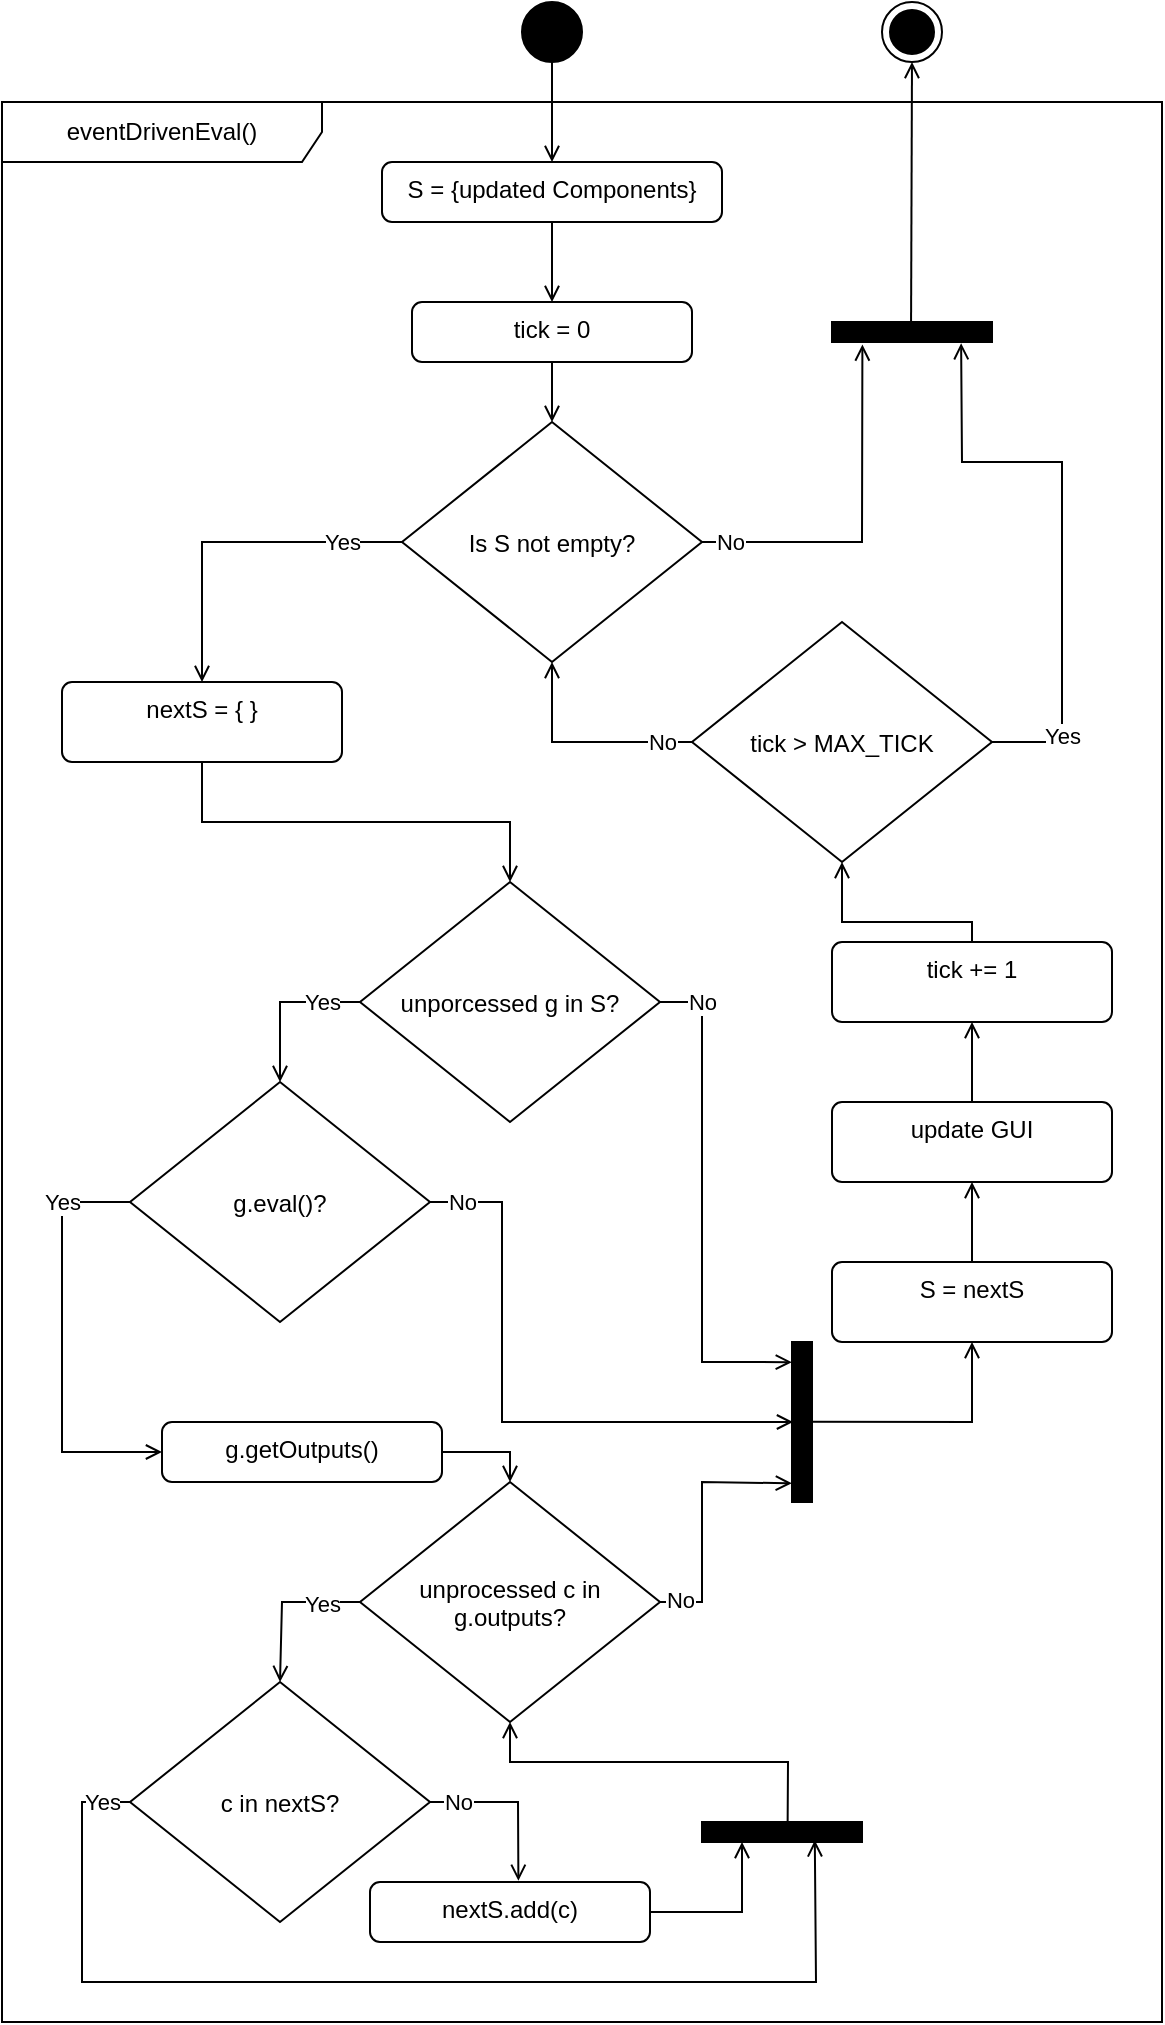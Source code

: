 <mxfile>
    <diagram id="LKC21VCkDNsD_C-C6OOP" name="Page-1">
        <mxGraphModel dx="956" dy="941" grid="1" gridSize="10" guides="1" tooltips="1" connect="1" arrows="1" fold="1" page="1" pageScale="1" pageWidth="850" pageHeight="1100" math="0" shadow="0">
            <root>
                <mxCell id="0"/>
                <mxCell id="1" parent="0"/>
                <mxCell id="3" value="" style="ellipse;html=1;fillColor=#000000;" parent="1" vertex="1">
                    <mxGeometry x="270" y="40" width="30" height="30" as="geometry"/>
                </mxCell>
                <mxCell id="4" value="" style="endArrow=open;html=1;rounded=0;align=center;verticalAlign=top;endFill=0;labelBackgroundColor=none;endSize=6;curved=0;" parent="1" source="3" target="5" edge="1">
                    <mxGeometry relative="1" as="geometry">
                        <mxPoint x="220" y="140" as="targetPoint"/>
                    </mxGeometry>
                </mxCell>
                <mxCell id="6" style="edgeStyle=none;html=1;exitX=0.5;exitY=1;exitDx=0;exitDy=0;endArrow=open;endFill=0;rounded=0;curved=0;" parent="1" source="5" target="7" edge="1">
                    <mxGeometry relative="1" as="geometry">
                        <mxPoint x="230" y="220" as="targetPoint"/>
                    </mxGeometry>
                </mxCell>
                <mxCell id="5" value="S = {updated Components}" style="html=1;align=center;verticalAlign=top;rounded=1;absoluteArcSize=1;arcSize=10;dashed=0;whiteSpace=wrap;" parent="1" vertex="1">
                    <mxGeometry x="200" y="120" width="170" height="30" as="geometry"/>
                </mxCell>
                <mxCell id="9" style="edgeStyle=none;html=1;exitX=0.5;exitY=1;exitDx=0;exitDy=0;entryX=0.5;entryY=0;entryDx=0;entryDy=0;endArrow=open;endFill=0;rounded=0;curved=0;" parent="1" source="7" target="8" edge="1">
                    <mxGeometry relative="1" as="geometry"/>
                </mxCell>
                <mxCell id="7" value="tick = 0" style="html=1;align=center;verticalAlign=top;rounded=1;absoluteArcSize=1;arcSize=10;dashed=0;whiteSpace=wrap;" parent="1" vertex="1">
                    <mxGeometry x="215" y="190" width="140" height="30" as="geometry"/>
                </mxCell>
                <mxCell id="11" style="edgeStyle=none;html=1;exitX=0;exitY=0.5;exitDx=0;exitDy=0;entryX=0.5;entryY=0;entryDx=0;entryDy=0;endArrow=open;endFill=0;rounded=0;curved=0;" parent="1" source="8" target="10" edge="1">
                    <mxGeometry relative="1" as="geometry">
                        <Array as="points">
                            <mxPoint x="110" y="310"/>
                        </Array>
                    </mxGeometry>
                </mxCell>
                <mxCell id="12" value="Yes" style="edgeLabel;html=1;align=center;verticalAlign=middle;resizable=0;points=[];" parent="11" vertex="1" connectable="0">
                    <mxGeometry relative="1" as="geometry">
                        <mxPoint x="55" as="offset"/>
                    </mxGeometry>
                </mxCell>
                <mxCell id="8" value="Is S not empty?" style="rhombus;" parent="1" vertex="1">
                    <mxGeometry x="210" y="250" width="150" height="120" as="geometry"/>
                </mxCell>
                <mxCell id="14" style="edgeStyle=none;html=1;exitX=0.5;exitY=1;exitDx=0;exitDy=0;entryX=0.5;entryY=0;entryDx=0;entryDy=0;endArrow=open;endFill=0;rounded=0;curved=0;" parent="1" source="10" target="13" edge="1">
                    <mxGeometry relative="1" as="geometry">
                        <Array as="points">
                            <mxPoint x="110" y="450"/>
                            <mxPoint x="264" y="450"/>
                        </Array>
                    </mxGeometry>
                </mxCell>
                <mxCell id="10" value="nextS = { }" style="html=1;align=center;verticalAlign=top;rounded=1;absoluteArcSize=1;arcSize=10;dashed=0;whiteSpace=wrap;" parent="1" vertex="1">
                    <mxGeometry x="40" y="380" width="140" height="40" as="geometry"/>
                </mxCell>
                <mxCell id="16" style="edgeStyle=none;html=1;exitX=0;exitY=0.5;exitDx=0;exitDy=0;entryX=0.5;entryY=0;entryDx=0;entryDy=0;endArrow=open;endFill=0;rounded=0;curved=0;" parent="1" source="13" target="15" edge="1">
                    <mxGeometry relative="1" as="geometry">
                        <Array as="points">
                            <mxPoint x="149" y="540"/>
                        </Array>
                    </mxGeometry>
                </mxCell>
                <mxCell id="17" value="Yes" style="edgeLabel;html=1;align=center;verticalAlign=middle;resizable=0;points=[];" parent="16" vertex="1" connectable="0">
                    <mxGeometry relative="1" as="geometry">
                        <mxPoint x="21" as="offset"/>
                    </mxGeometry>
                </mxCell>
                <mxCell id="13" value="unporcessed g in S?" style="rhombus;" parent="1" vertex="1">
                    <mxGeometry x="189" y="480" width="150" height="120" as="geometry"/>
                </mxCell>
                <mxCell id="19" style="edgeStyle=none;html=1;exitX=0;exitY=0.5;exitDx=0;exitDy=0;entryX=0;entryY=0.5;entryDx=0;entryDy=0;endArrow=open;endFill=0;rounded=0;curved=0;" parent="1" source="15" target="18" edge="1">
                    <mxGeometry relative="1" as="geometry">
                        <Array as="points">
                            <mxPoint x="40" y="640"/>
                            <mxPoint x="40" y="765"/>
                        </Array>
                    </mxGeometry>
                </mxCell>
                <mxCell id="20" value="Yes" style="edgeLabel;html=1;align=center;verticalAlign=middle;resizable=0;points=[];" parent="19" vertex="1" connectable="0">
                    <mxGeometry relative="1" as="geometry">
                        <mxPoint y="-71" as="offset"/>
                    </mxGeometry>
                </mxCell>
                <mxCell id="15" value="g.eval()?" style="rhombus;" parent="1" vertex="1">
                    <mxGeometry x="74" y="580" width="150" height="120" as="geometry"/>
                </mxCell>
                <mxCell id="66" style="edgeStyle=none;html=1;exitX=1;exitY=0.5;exitDx=0;exitDy=0;entryX=0.5;entryY=0;entryDx=0;entryDy=0;endArrow=open;endFill=0;rounded=0;curved=0;" parent="1" source="18" target="21" edge="1">
                    <mxGeometry relative="1" as="geometry">
                        <Array as="points">
                            <mxPoint x="264" y="765"/>
                        </Array>
                    </mxGeometry>
                </mxCell>
                <mxCell id="18" value="g.getOutputs()" style="html=1;align=center;verticalAlign=top;rounded=1;absoluteArcSize=1;arcSize=10;dashed=0;whiteSpace=wrap;" parent="1" vertex="1">
                    <mxGeometry x="90" y="750" width="140" height="30" as="geometry"/>
                </mxCell>
                <mxCell id="25" style="edgeStyle=none;html=1;exitX=0;exitY=0.5;exitDx=0;exitDy=0;entryX=0.5;entryY=0;entryDx=0;entryDy=0;endArrow=open;endFill=0;rounded=0;curved=0;" parent="1" source="21" target="24" edge="1">
                    <mxGeometry relative="1" as="geometry">
                        <Array as="points">
                            <mxPoint x="150" y="840"/>
                        </Array>
                    </mxGeometry>
                </mxCell>
                <mxCell id="26" value="Yes" style="edgeLabel;html=1;align=center;verticalAlign=middle;resizable=0;points=[];" parent="25" vertex="1" connectable="0">
                    <mxGeometry relative="1" as="geometry">
                        <mxPoint x="20" as="offset"/>
                    </mxGeometry>
                </mxCell>
                <mxCell id="21" value="unprocessed c in&#xa;g.outputs?" style="rhombus;" parent="1" vertex="1">
                    <mxGeometry x="189" y="780" width="150" height="120" as="geometry"/>
                </mxCell>
                <mxCell id="24" value="c in nextS?" style="rhombus;" parent="1" vertex="1">
                    <mxGeometry x="74" y="880" width="150" height="120" as="geometry"/>
                </mxCell>
                <mxCell id="29" value="" style="html=1;points=[];perimeter=orthogonalPerimeter;fillColor=strokeColor;direction=south;" parent="1" vertex="1">
                    <mxGeometry x="360" y="950" width="80" height="10" as="geometry"/>
                </mxCell>
                <mxCell id="30" style="edgeStyle=none;html=1;exitX=0.366;exitY=0.465;exitDx=0;exitDy=0;exitPerimeter=0;entryX=0.5;entryY=1;entryDx=0;entryDy=0;endArrow=open;endFill=0;rounded=0;curved=0;" parent="1" source="29" target="21" edge="1">
                    <mxGeometry relative="1" as="geometry">
                        <mxPoint x="290" y="950" as="targetPoint"/>
                        <Array as="points">
                            <mxPoint x="403" y="920"/>
                            <mxPoint x="264" y="920"/>
                        </Array>
                    </mxGeometry>
                </mxCell>
                <mxCell id="31" value="nextS.add(c)" style="html=1;align=center;verticalAlign=top;rounded=1;absoluteArcSize=1;arcSize=10;dashed=0;whiteSpace=wrap;" parent="1" vertex="1">
                    <mxGeometry x="194" y="980" width="140" height="30" as="geometry"/>
                </mxCell>
                <mxCell id="32" style="edgeStyle=none;html=1;exitX=1;exitY=0.5;exitDx=0;exitDy=0;entryX=0.53;entryY=-0.019;entryDx=0;entryDy=0;entryPerimeter=0;endArrow=open;endFill=0;rounded=0;curved=0;" parent="1" source="24" target="31" edge="1">
                    <mxGeometry relative="1" as="geometry">
                        <Array as="points">
                            <mxPoint x="268" y="940"/>
                        </Array>
                    </mxGeometry>
                </mxCell>
                <mxCell id="33" value="No" style="edgeLabel;html=1;align=center;verticalAlign=middle;resizable=0;points=[];" parent="32" vertex="1" connectable="0">
                    <mxGeometry relative="1" as="geometry">
                        <mxPoint x="-28" as="offset"/>
                    </mxGeometry>
                </mxCell>
                <mxCell id="34" style="edgeStyle=none;html=1;exitX=1;exitY=0.5;exitDx=0;exitDy=0;endArrow=open;endFill=0;rounded=0;curved=0;" parent="1" source="31" edge="1">
                    <mxGeometry relative="1" as="geometry">
                        <mxPoint x="380" y="960" as="targetPoint"/>
                        <Array as="points">
                            <mxPoint x="380" y="995"/>
                        </Array>
                    </mxGeometry>
                </mxCell>
                <mxCell id="35" style="edgeStyle=none;html=1;exitX=0;exitY=0.5;exitDx=0;exitDy=0;entryX=0.918;entryY=0.295;entryDx=0;entryDy=0;entryPerimeter=0;endArrow=open;endFill=0;rounded=0;curved=0;" parent="1" source="24" target="29" edge="1">
                    <mxGeometry relative="1" as="geometry">
                        <Array as="points">
                            <mxPoint x="50" y="940"/>
                            <mxPoint x="50" y="1030"/>
                            <mxPoint x="417" y="1030"/>
                        </Array>
                    </mxGeometry>
                </mxCell>
                <mxCell id="36" value="Yes" style="edgeLabel;html=1;align=center;verticalAlign=middle;resizable=0;points=[];" parent="35" vertex="1" connectable="0">
                    <mxGeometry relative="1" as="geometry">
                        <mxPoint x="-152" y="-90" as="offset"/>
                    </mxGeometry>
                </mxCell>
                <mxCell id="37" value="" style="html=1;points=[];perimeter=orthogonalPerimeter;fillColor=strokeColor;" parent="1" vertex="1">
                    <mxGeometry x="405" y="710" width="10" height="80" as="geometry"/>
                </mxCell>
                <mxCell id="38" style="edgeStyle=none;html=1;exitX=1;exitY=0.5;exitDx=0;exitDy=0;entryX=-0.008;entryY=0.126;entryDx=0;entryDy=0;entryPerimeter=0;endArrow=open;endFill=0;rounded=0;curved=0;" parent="1" source="13" target="37" edge="1">
                    <mxGeometry relative="1" as="geometry">
                        <Array as="points">
                            <mxPoint x="360" y="540"/>
                            <mxPoint x="360" y="720"/>
                        </Array>
                    </mxGeometry>
                </mxCell>
                <mxCell id="39" value="No" style="edgeLabel;html=1;align=center;verticalAlign=middle;resizable=0;points=[];" parent="38" vertex="1" connectable="0">
                    <mxGeometry relative="1" as="geometry">
                        <mxPoint y="-102" as="offset"/>
                    </mxGeometry>
                </mxCell>
                <mxCell id="40" style="edgeStyle=none;html=1;exitX=1;exitY=0.5;exitDx=0;exitDy=0;entryX=0.051;entryY=0.5;entryDx=0;entryDy=0;entryPerimeter=0;endArrow=open;endFill=0;rounded=0;curved=0;" parent="1" source="15" target="37" edge="1">
                    <mxGeometry relative="1" as="geometry">
                        <Array as="points">
                            <mxPoint x="260" y="640"/>
                            <mxPoint x="260" y="750"/>
                        </Array>
                    </mxGeometry>
                </mxCell>
                <mxCell id="42" style="edgeStyle=none;html=1;exitX=1;exitY=0.5;exitDx=0;exitDy=0;entryX=-0.007;entryY=0.883;entryDx=0;entryDy=0;entryPerimeter=0;endArrow=open;endFill=0;rounded=0;curved=0;" parent="1" source="21" target="37" edge="1">
                    <mxGeometry relative="1" as="geometry">
                        <Array as="points">
                            <mxPoint x="360" y="840"/>
                            <mxPoint x="360" y="780"/>
                        </Array>
                    </mxGeometry>
                </mxCell>
                <mxCell id="43" value="No" style="edgeLabel;html=1;align=center;verticalAlign=middle;resizable=0;points=[];" parent="42" vertex="1" connectable="0">
                    <mxGeometry relative="1" as="geometry">
                        <mxPoint x="-120" y="-158" as="offset"/>
                    </mxGeometry>
                </mxCell>
                <mxCell id="69" value="No" style="edgeLabel;html=1;align=center;verticalAlign=middle;resizable=0;points=[];" parent="42" vertex="1" connectable="0">
                    <mxGeometry x="-0.845" y="1" relative="1" as="geometry">
                        <mxPoint as="offset"/>
                    </mxGeometry>
                </mxCell>
                <mxCell id="46" style="edgeStyle=none;html=1;exitX=0.5;exitY=0;exitDx=0;exitDy=0;entryX=0.5;entryY=1;entryDx=0;entryDy=0;endArrow=open;endFill=0;rounded=0;curved=0;" parent="1" source="44" target="45" edge="1">
                    <mxGeometry relative="1" as="geometry"/>
                </mxCell>
                <mxCell id="44" value="S = nextS" style="html=1;align=center;verticalAlign=top;rounded=1;absoluteArcSize=1;arcSize=10;dashed=0;whiteSpace=wrap;" parent="1" vertex="1">
                    <mxGeometry x="425" y="670" width="140" height="40" as="geometry"/>
                </mxCell>
                <mxCell id="48" style="edgeStyle=none;html=1;exitX=0.5;exitY=0;exitDx=0;exitDy=0;entryX=0.5;entryY=1;entryDx=0;entryDy=0;endArrow=open;endFill=0;rounded=0;curved=0;" parent="1" source="45" target="47" edge="1">
                    <mxGeometry relative="1" as="geometry"/>
                </mxCell>
                <mxCell id="45" value="update GUI" style="html=1;align=center;verticalAlign=top;rounded=1;absoluteArcSize=1;arcSize=10;dashed=0;whiteSpace=wrap;" parent="1" vertex="1">
                    <mxGeometry x="425" y="590" width="140" height="40" as="geometry"/>
                </mxCell>
                <mxCell id="50" style="edgeStyle=none;html=1;exitX=0.5;exitY=0;exitDx=0;exitDy=0;entryX=0.5;entryY=1;entryDx=0;entryDy=0;endArrow=open;endFill=0;rounded=0;curved=0;" parent="1" source="47" target="49" edge="1">
                    <mxGeometry relative="1" as="geometry">
                        <Array as="points">
                            <mxPoint x="495" y="500"/>
                            <mxPoint x="430" y="500"/>
                        </Array>
                    </mxGeometry>
                </mxCell>
                <mxCell id="47" value="tick += 1" style="html=1;align=center;verticalAlign=top;rounded=1;absoluteArcSize=1;arcSize=10;dashed=0;whiteSpace=wrap;" parent="1" vertex="1">
                    <mxGeometry x="425" y="510" width="140" height="40" as="geometry"/>
                </mxCell>
                <mxCell id="51" style="edgeStyle=none;html=1;entryX=0.5;entryY=1;entryDx=0;entryDy=0;exitX=0;exitY=0.5;exitDx=0;exitDy=0;endArrow=open;endFill=0;rounded=0;curved=0;" parent="1" source="49" target="8" edge="1">
                    <mxGeometry relative="1" as="geometry">
                        <mxPoint x="340" y="450" as="sourcePoint"/>
                        <Array as="points">
                            <mxPoint x="285" y="410"/>
                        </Array>
                    </mxGeometry>
                </mxCell>
                <mxCell id="52" value="No" style="edgeLabel;html=1;align=center;verticalAlign=middle;resizable=0;points=[];" parent="51" vertex="1" connectable="0">
                    <mxGeometry relative="1" as="geometry">
                        <mxPoint x="40" as="offset"/>
                    </mxGeometry>
                </mxCell>
                <mxCell id="49" value="tick &gt; MAX_TICK" style="rhombus;" parent="1" vertex="1">
                    <mxGeometry x="355" y="350" width="150" height="120" as="geometry"/>
                </mxCell>
                <mxCell id="53" value="" style="html=1;points=[];perimeter=orthogonalPerimeter;fillColor=strokeColor;direction=south;" parent="1" vertex="1">
                    <mxGeometry x="425" y="200" width="80" height="10" as="geometry"/>
                </mxCell>
                <mxCell id="54" style="edgeStyle=none;html=1;exitX=1;exitY=0.5;exitDx=0;exitDy=0;entryX=1.058;entryY=0.193;entryDx=0;entryDy=0;entryPerimeter=0;endArrow=open;endFill=0;rounded=0;curved=0;" parent="1" source="49" target="53" edge="1">
                    <mxGeometry relative="1" as="geometry">
                        <mxPoint x="490" y="230" as="targetPoint"/>
                        <Array as="points">
                            <mxPoint x="540" y="410"/>
                            <mxPoint x="540" y="270"/>
                            <mxPoint x="490" y="270"/>
                        </Array>
                    </mxGeometry>
                </mxCell>
                <mxCell id="55" value="Yes" style="edgeLabel;html=1;align=center;verticalAlign=middle;resizable=0;points=[];" parent="54" vertex="1" connectable="0">
                    <mxGeometry relative="1" as="geometry">
                        <mxPoint y="104" as="offset"/>
                    </mxGeometry>
                </mxCell>
                <mxCell id="58" style="edgeStyle=none;html=1;exitX=0.748;exitY=0.499;exitDx=0;exitDy=0;entryX=0.5;entryY=1;entryDx=0;entryDy=0;exitPerimeter=0;endArrow=open;endFill=0;rounded=0;curved=0;" parent="1" source="37" target="44" edge="1">
                    <mxGeometry relative="1" as="geometry">
                        <mxPoint x="440" y="330" as="sourcePoint"/>
                        <mxPoint x="245" y="410" as="targetPoint"/>
                        <Array as="points">
                            <mxPoint x="495" y="750"/>
                        </Array>
                    </mxGeometry>
                </mxCell>
                <mxCell id="61" style="edgeStyle=none;html=1;exitX=1;exitY=0.5;exitDx=0;exitDy=0;entryX=1.127;entryY=0.81;entryDx=0;entryDy=0;entryPerimeter=0;endArrow=open;endFill=0;rounded=0;curved=0;" parent="1" source="8" target="53" edge="1">
                    <mxGeometry relative="1" as="geometry">
                        <Array as="points">
                            <mxPoint x="440" y="310"/>
                        </Array>
                    </mxGeometry>
                </mxCell>
                <mxCell id="62" value="No" style="edgeLabel;html=1;align=center;verticalAlign=middle;resizable=0;points=[];" parent="61" vertex="1" connectable="0">
                    <mxGeometry x="-0.843" relative="1" as="geometry">
                        <mxPoint as="offset"/>
                    </mxGeometry>
                </mxCell>
                <mxCell id="63" value="" style="ellipse;html=1;shape=endState;fillColor=strokeColor;" parent="1" vertex="1">
                    <mxGeometry x="450" y="40" width="30" height="30" as="geometry"/>
                </mxCell>
                <mxCell id="64" value="" style="endArrow=open;html=1;rounded=0;align=center;verticalAlign=top;endFill=0;labelBackgroundColor=none;endSize=6;exitX=0.414;exitY=0.506;exitDx=0;exitDy=0;exitPerimeter=0;curved=0;" parent="1" source="53" target="63" edge="1">
                    <mxGeometry relative="1" as="geometry">
                        <mxPoint x="295" y="130" as="targetPoint"/>
                        <mxPoint x="295" y="80" as="sourcePoint"/>
                    </mxGeometry>
                </mxCell>
                <mxCell id="65" value="eventDrivenEval()" style="shape=umlFrame;whiteSpace=wrap;html=1;pointerEvents=0;recursiveResize=0;container=1;collapsible=0;width=160;" parent="1" vertex="1">
                    <mxGeometry x="10" y="90" width="580" height="960" as="geometry"/>
                </mxCell>
            </root>
        </mxGraphModel>
    </diagram>
</mxfile>
